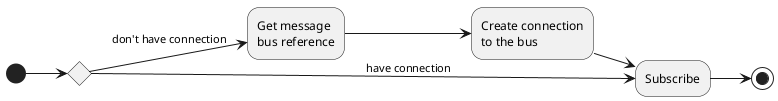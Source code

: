 @startuml
left to right direction

' Define the activity
(*) --> if "" then
  --> [don't have connection] "Get message\nbus reference"
  --> "Create connection\nto the bus"
  --> "Subscribe"
else
  --> [have connection] "Subscribe"
endif
--> (*)
@enduml
